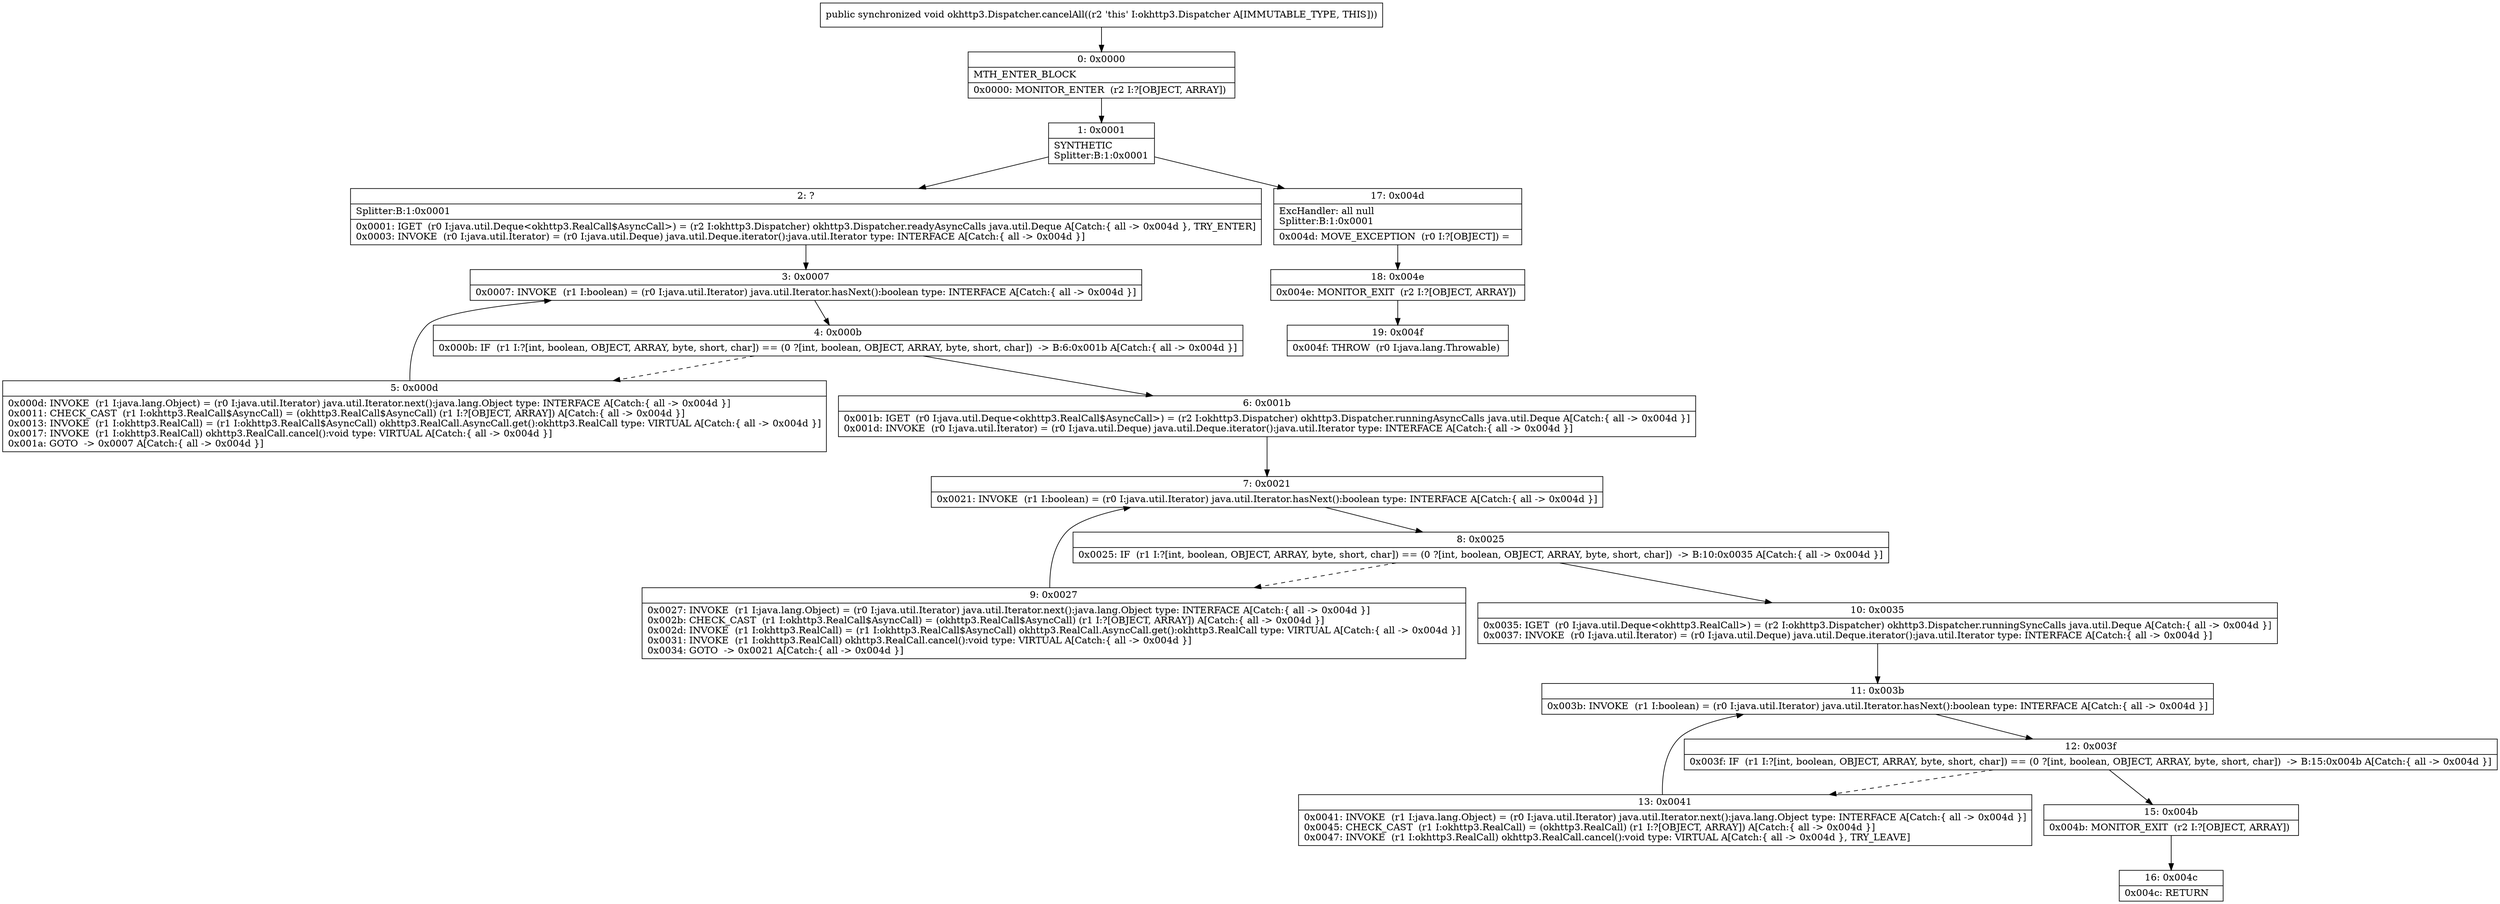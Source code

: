digraph "CFG forokhttp3.Dispatcher.cancelAll()V" {
Node_0 [shape=record,label="{0\:\ 0x0000|MTH_ENTER_BLOCK\l|0x0000: MONITOR_ENTER  (r2 I:?[OBJECT, ARRAY]) \l}"];
Node_1 [shape=record,label="{1\:\ 0x0001|SYNTHETIC\lSplitter:B:1:0x0001\l}"];
Node_2 [shape=record,label="{2\:\ ?|Splitter:B:1:0x0001\l|0x0001: IGET  (r0 I:java.util.Deque\<okhttp3.RealCall$AsyncCall\>) = (r2 I:okhttp3.Dispatcher) okhttp3.Dispatcher.readyAsyncCalls java.util.Deque A[Catch:\{ all \-\> 0x004d \}, TRY_ENTER]\l0x0003: INVOKE  (r0 I:java.util.Iterator) = (r0 I:java.util.Deque) java.util.Deque.iterator():java.util.Iterator type: INTERFACE A[Catch:\{ all \-\> 0x004d \}]\l}"];
Node_3 [shape=record,label="{3\:\ 0x0007|0x0007: INVOKE  (r1 I:boolean) = (r0 I:java.util.Iterator) java.util.Iterator.hasNext():boolean type: INTERFACE A[Catch:\{ all \-\> 0x004d \}]\l}"];
Node_4 [shape=record,label="{4\:\ 0x000b|0x000b: IF  (r1 I:?[int, boolean, OBJECT, ARRAY, byte, short, char]) == (0 ?[int, boolean, OBJECT, ARRAY, byte, short, char])  \-\> B:6:0x001b A[Catch:\{ all \-\> 0x004d \}]\l}"];
Node_5 [shape=record,label="{5\:\ 0x000d|0x000d: INVOKE  (r1 I:java.lang.Object) = (r0 I:java.util.Iterator) java.util.Iterator.next():java.lang.Object type: INTERFACE A[Catch:\{ all \-\> 0x004d \}]\l0x0011: CHECK_CAST  (r1 I:okhttp3.RealCall$AsyncCall) = (okhttp3.RealCall$AsyncCall) (r1 I:?[OBJECT, ARRAY]) A[Catch:\{ all \-\> 0x004d \}]\l0x0013: INVOKE  (r1 I:okhttp3.RealCall) = (r1 I:okhttp3.RealCall$AsyncCall) okhttp3.RealCall.AsyncCall.get():okhttp3.RealCall type: VIRTUAL A[Catch:\{ all \-\> 0x004d \}]\l0x0017: INVOKE  (r1 I:okhttp3.RealCall) okhttp3.RealCall.cancel():void type: VIRTUAL A[Catch:\{ all \-\> 0x004d \}]\l0x001a: GOTO  \-\> 0x0007 A[Catch:\{ all \-\> 0x004d \}]\l}"];
Node_6 [shape=record,label="{6\:\ 0x001b|0x001b: IGET  (r0 I:java.util.Deque\<okhttp3.RealCall$AsyncCall\>) = (r2 I:okhttp3.Dispatcher) okhttp3.Dispatcher.runningAsyncCalls java.util.Deque A[Catch:\{ all \-\> 0x004d \}]\l0x001d: INVOKE  (r0 I:java.util.Iterator) = (r0 I:java.util.Deque) java.util.Deque.iterator():java.util.Iterator type: INTERFACE A[Catch:\{ all \-\> 0x004d \}]\l}"];
Node_7 [shape=record,label="{7\:\ 0x0021|0x0021: INVOKE  (r1 I:boolean) = (r0 I:java.util.Iterator) java.util.Iterator.hasNext():boolean type: INTERFACE A[Catch:\{ all \-\> 0x004d \}]\l}"];
Node_8 [shape=record,label="{8\:\ 0x0025|0x0025: IF  (r1 I:?[int, boolean, OBJECT, ARRAY, byte, short, char]) == (0 ?[int, boolean, OBJECT, ARRAY, byte, short, char])  \-\> B:10:0x0035 A[Catch:\{ all \-\> 0x004d \}]\l}"];
Node_9 [shape=record,label="{9\:\ 0x0027|0x0027: INVOKE  (r1 I:java.lang.Object) = (r0 I:java.util.Iterator) java.util.Iterator.next():java.lang.Object type: INTERFACE A[Catch:\{ all \-\> 0x004d \}]\l0x002b: CHECK_CAST  (r1 I:okhttp3.RealCall$AsyncCall) = (okhttp3.RealCall$AsyncCall) (r1 I:?[OBJECT, ARRAY]) A[Catch:\{ all \-\> 0x004d \}]\l0x002d: INVOKE  (r1 I:okhttp3.RealCall) = (r1 I:okhttp3.RealCall$AsyncCall) okhttp3.RealCall.AsyncCall.get():okhttp3.RealCall type: VIRTUAL A[Catch:\{ all \-\> 0x004d \}]\l0x0031: INVOKE  (r1 I:okhttp3.RealCall) okhttp3.RealCall.cancel():void type: VIRTUAL A[Catch:\{ all \-\> 0x004d \}]\l0x0034: GOTO  \-\> 0x0021 A[Catch:\{ all \-\> 0x004d \}]\l}"];
Node_10 [shape=record,label="{10\:\ 0x0035|0x0035: IGET  (r0 I:java.util.Deque\<okhttp3.RealCall\>) = (r2 I:okhttp3.Dispatcher) okhttp3.Dispatcher.runningSyncCalls java.util.Deque A[Catch:\{ all \-\> 0x004d \}]\l0x0037: INVOKE  (r0 I:java.util.Iterator) = (r0 I:java.util.Deque) java.util.Deque.iterator():java.util.Iterator type: INTERFACE A[Catch:\{ all \-\> 0x004d \}]\l}"];
Node_11 [shape=record,label="{11\:\ 0x003b|0x003b: INVOKE  (r1 I:boolean) = (r0 I:java.util.Iterator) java.util.Iterator.hasNext():boolean type: INTERFACE A[Catch:\{ all \-\> 0x004d \}]\l}"];
Node_12 [shape=record,label="{12\:\ 0x003f|0x003f: IF  (r1 I:?[int, boolean, OBJECT, ARRAY, byte, short, char]) == (0 ?[int, boolean, OBJECT, ARRAY, byte, short, char])  \-\> B:15:0x004b A[Catch:\{ all \-\> 0x004d \}]\l}"];
Node_13 [shape=record,label="{13\:\ 0x0041|0x0041: INVOKE  (r1 I:java.lang.Object) = (r0 I:java.util.Iterator) java.util.Iterator.next():java.lang.Object type: INTERFACE A[Catch:\{ all \-\> 0x004d \}]\l0x0045: CHECK_CAST  (r1 I:okhttp3.RealCall) = (okhttp3.RealCall) (r1 I:?[OBJECT, ARRAY]) A[Catch:\{ all \-\> 0x004d \}]\l0x0047: INVOKE  (r1 I:okhttp3.RealCall) okhttp3.RealCall.cancel():void type: VIRTUAL A[Catch:\{ all \-\> 0x004d \}, TRY_LEAVE]\l}"];
Node_15 [shape=record,label="{15\:\ 0x004b|0x004b: MONITOR_EXIT  (r2 I:?[OBJECT, ARRAY]) \l}"];
Node_16 [shape=record,label="{16\:\ 0x004c|0x004c: RETURN   \l}"];
Node_17 [shape=record,label="{17\:\ 0x004d|ExcHandler: all null\lSplitter:B:1:0x0001\l|0x004d: MOVE_EXCEPTION  (r0 I:?[OBJECT]) =  \l}"];
Node_18 [shape=record,label="{18\:\ 0x004e|0x004e: MONITOR_EXIT  (r2 I:?[OBJECT, ARRAY]) \l}"];
Node_19 [shape=record,label="{19\:\ 0x004f|0x004f: THROW  (r0 I:java.lang.Throwable) \l}"];
MethodNode[shape=record,label="{public synchronized void okhttp3.Dispatcher.cancelAll((r2 'this' I:okhttp3.Dispatcher A[IMMUTABLE_TYPE, THIS])) }"];
MethodNode -> Node_0;
Node_0 -> Node_1;
Node_1 -> Node_2;
Node_1 -> Node_17;
Node_2 -> Node_3;
Node_3 -> Node_4;
Node_4 -> Node_5[style=dashed];
Node_4 -> Node_6;
Node_5 -> Node_3;
Node_6 -> Node_7;
Node_7 -> Node_8;
Node_8 -> Node_9[style=dashed];
Node_8 -> Node_10;
Node_9 -> Node_7;
Node_10 -> Node_11;
Node_11 -> Node_12;
Node_12 -> Node_13[style=dashed];
Node_12 -> Node_15;
Node_13 -> Node_11;
Node_15 -> Node_16;
Node_17 -> Node_18;
Node_18 -> Node_19;
}

